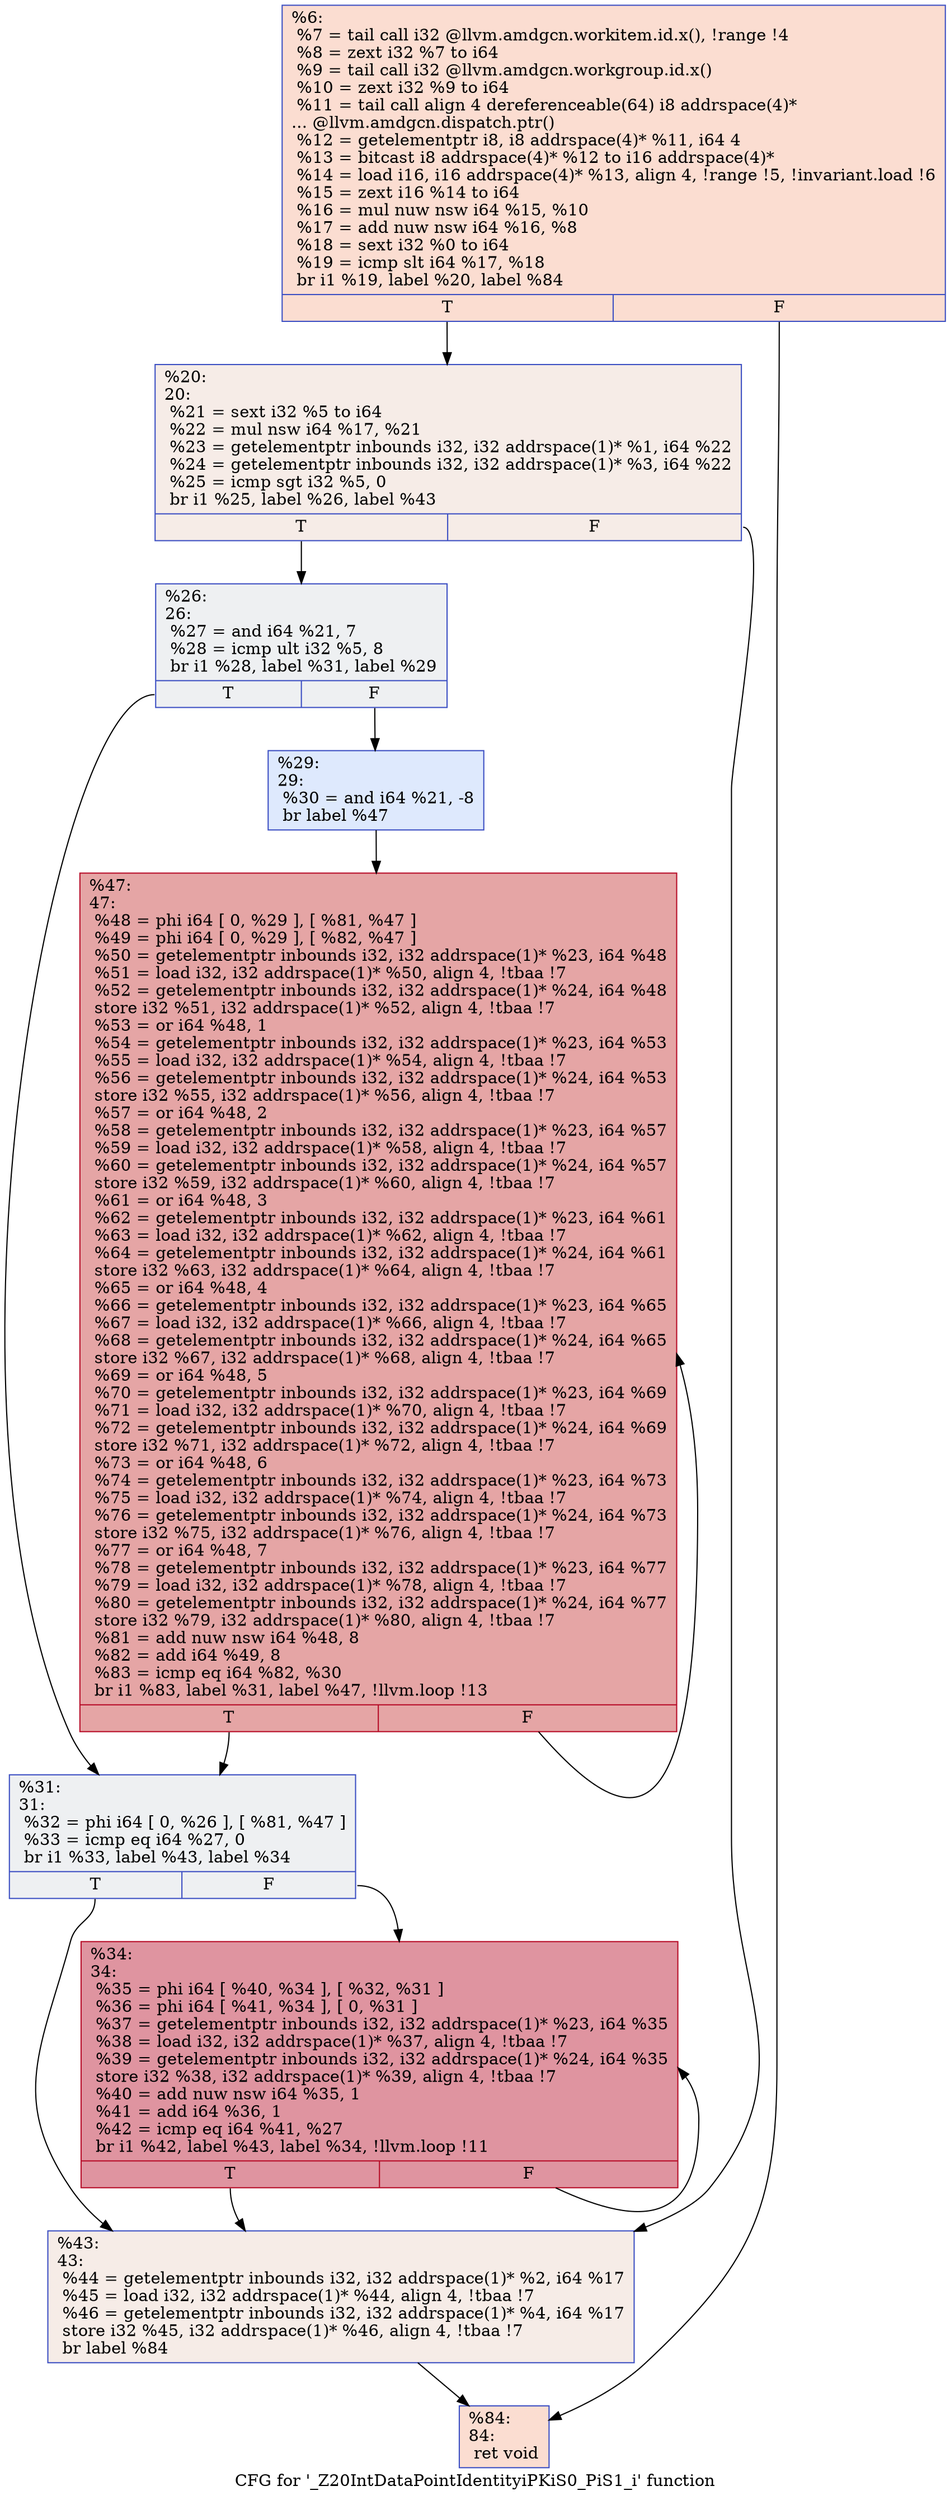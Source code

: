 digraph "CFG for '_Z20IntDataPointIdentityiPKiS0_PiS1_i' function" {
	label="CFG for '_Z20IntDataPointIdentityiPKiS0_PiS1_i' function";

	Node0x52de030 [shape=record,color="#3d50c3ff", style=filled, fillcolor="#f7b39670",label="{%6:\l  %7 = tail call i32 @llvm.amdgcn.workitem.id.x(), !range !4\l  %8 = zext i32 %7 to i64\l  %9 = tail call i32 @llvm.amdgcn.workgroup.id.x()\l  %10 = zext i32 %9 to i64\l  %11 = tail call align 4 dereferenceable(64) i8 addrspace(4)*\l... @llvm.amdgcn.dispatch.ptr()\l  %12 = getelementptr i8, i8 addrspace(4)* %11, i64 4\l  %13 = bitcast i8 addrspace(4)* %12 to i16 addrspace(4)*\l  %14 = load i16, i16 addrspace(4)* %13, align 4, !range !5, !invariant.load !6\l  %15 = zext i16 %14 to i64\l  %16 = mul nuw nsw i64 %15, %10\l  %17 = add nuw nsw i64 %16, %8\l  %18 = sext i32 %0 to i64\l  %19 = icmp slt i64 %17, %18\l  br i1 %19, label %20, label %84\l|{<s0>T|<s1>F}}"];
	Node0x52de030:s0 -> Node0x52e00f0;
	Node0x52de030:s1 -> Node0x52e0180;
	Node0x52e00f0 [shape=record,color="#3d50c3ff", style=filled, fillcolor="#ead5c970",label="{%20:\l20:                                               \l  %21 = sext i32 %5 to i64\l  %22 = mul nsw i64 %17, %21\l  %23 = getelementptr inbounds i32, i32 addrspace(1)* %1, i64 %22\l  %24 = getelementptr inbounds i32, i32 addrspace(1)* %3, i64 %22\l  %25 = icmp sgt i32 %5, 0\l  br i1 %25, label %26, label %43\l|{<s0>T|<s1>F}}"];
	Node0x52e00f0:s0 -> Node0x52e0590;
	Node0x52e00f0:s1 -> Node0x52e05e0;
	Node0x52e0590 [shape=record,color="#3d50c3ff", style=filled, fillcolor="#d9dce170",label="{%26:\l26:                                               \l  %27 = and i64 %21, 7\l  %28 = icmp ult i32 %5, 8\l  br i1 %28, label %31, label %29\l|{<s0>T|<s1>F}}"];
	Node0x52e0590:s0 -> Node0x52e08a0;
	Node0x52e0590:s1 -> Node0x52e08f0;
	Node0x52e08f0 [shape=record,color="#3d50c3ff", style=filled, fillcolor="#b5cdfa70",label="{%29:\l29:                                               \l  %30 = and i64 %21, -8\l  br label %47\l}"];
	Node0x52e08f0 -> Node0x52e0af0;
	Node0x52e08a0 [shape=record,color="#3d50c3ff", style=filled, fillcolor="#d9dce170",label="{%31:\l31:                                               \l  %32 = phi i64 [ 0, %26 ], [ %81, %47 ]\l  %33 = icmp eq i64 %27, 0\l  br i1 %33, label %43, label %34\l|{<s0>T|<s1>F}}"];
	Node0x52e08a0:s0 -> Node0x52e05e0;
	Node0x52e08a0:s1 -> Node0x52dff70;
	Node0x52dff70 [shape=record,color="#b70d28ff", style=filled, fillcolor="#b70d2870",label="{%34:\l34:                                               \l  %35 = phi i64 [ %40, %34 ], [ %32, %31 ]\l  %36 = phi i64 [ %41, %34 ], [ 0, %31 ]\l  %37 = getelementptr inbounds i32, i32 addrspace(1)* %23, i64 %35\l  %38 = load i32, i32 addrspace(1)* %37, align 4, !tbaa !7\l  %39 = getelementptr inbounds i32, i32 addrspace(1)* %24, i64 %35\l  store i32 %38, i32 addrspace(1)* %39, align 4, !tbaa !7\l  %40 = add nuw nsw i64 %35, 1\l  %41 = add i64 %36, 1\l  %42 = icmp eq i64 %41, %27\l  br i1 %42, label %43, label %34, !llvm.loop !11\l|{<s0>T|<s1>F}}"];
	Node0x52dff70:s0 -> Node0x52e05e0;
	Node0x52dff70:s1 -> Node0x52dff70;
	Node0x52e05e0 [shape=record,color="#3d50c3ff", style=filled, fillcolor="#ead5c970",label="{%43:\l43:                                               \l  %44 = getelementptr inbounds i32, i32 addrspace(1)* %2, i64 %17\l  %45 = load i32, i32 addrspace(1)* %44, align 4, !tbaa !7\l  %46 = getelementptr inbounds i32, i32 addrspace(1)* %4, i64 %17\l  store i32 %45, i32 addrspace(1)* %46, align 4, !tbaa !7\l  br label %84\l}"];
	Node0x52e05e0 -> Node0x52e0180;
	Node0x52e0af0 [shape=record,color="#b70d28ff", style=filled, fillcolor="#c5333470",label="{%47:\l47:                                               \l  %48 = phi i64 [ 0, %29 ], [ %81, %47 ]\l  %49 = phi i64 [ 0, %29 ], [ %82, %47 ]\l  %50 = getelementptr inbounds i32, i32 addrspace(1)* %23, i64 %48\l  %51 = load i32, i32 addrspace(1)* %50, align 4, !tbaa !7\l  %52 = getelementptr inbounds i32, i32 addrspace(1)* %24, i64 %48\l  store i32 %51, i32 addrspace(1)* %52, align 4, !tbaa !7\l  %53 = or i64 %48, 1\l  %54 = getelementptr inbounds i32, i32 addrspace(1)* %23, i64 %53\l  %55 = load i32, i32 addrspace(1)* %54, align 4, !tbaa !7\l  %56 = getelementptr inbounds i32, i32 addrspace(1)* %24, i64 %53\l  store i32 %55, i32 addrspace(1)* %56, align 4, !tbaa !7\l  %57 = or i64 %48, 2\l  %58 = getelementptr inbounds i32, i32 addrspace(1)* %23, i64 %57\l  %59 = load i32, i32 addrspace(1)* %58, align 4, !tbaa !7\l  %60 = getelementptr inbounds i32, i32 addrspace(1)* %24, i64 %57\l  store i32 %59, i32 addrspace(1)* %60, align 4, !tbaa !7\l  %61 = or i64 %48, 3\l  %62 = getelementptr inbounds i32, i32 addrspace(1)* %23, i64 %61\l  %63 = load i32, i32 addrspace(1)* %62, align 4, !tbaa !7\l  %64 = getelementptr inbounds i32, i32 addrspace(1)* %24, i64 %61\l  store i32 %63, i32 addrspace(1)* %64, align 4, !tbaa !7\l  %65 = or i64 %48, 4\l  %66 = getelementptr inbounds i32, i32 addrspace(1)* %23, i64 %65\l  %67 = load i32, i32 addrspace(1)* %66, align 4, !tbaa !7\l  %68 = getelementptr inbounds i32, i32 addrspace(1)* %24, i64 %65\l  store i32 %67, i32 addrspace(1)* %68, align 4, !tbaa !7\l  %69 = or i64 %48, 5\l  %70 = getelementptr inbounds i32, i32 addrspace(1)* %23, i64 %69\l  %71 = load i32, i32 addrspace(1)* %70, align 4, !tbaa !7\l  %72 = getelementptr inbounds i32, i32 addrspace(1)* %24, i64 %69\l  store i32 %71, i32 addrspace(1)* %72, align 4, !tbaa !7\l  %73 = or i64 %48, 6\l  %74 = getelementptr inbounds i32, i32 addrspace(1)* %23, i64 %73\l  %75 = load i32, i32 addrspace(1)* %74, align 4, !tbaa !7\l  %76 = getelementptr inbounds i32, i32 addrspace(1)* %24, i64 %73\l  store i32 %75, i32 addrspace(1)* %76, align 4, !tbaa !7\l  %77 = or i64 %48, 7\l  %78 = getelementptr inbounds i32, i32 addrspace(1)* %23, i64 %77\l  %79 = load i32, i32 addrspace(1)* %78, align 4, !tbaa !7\l  %80 = getelementptr inbounds i32, i32 addrspace(1)* %24, i64 %77\l  store i32 %79, i32 addrspace(1)* %80, align 4, !tbaa !7\l  %81 = add nuw nsw i64 %48, 8\l  %82 = add i64 %49, 8\l  %83 = icmp eq i64 %82, %30\l  br i1 %83, label %31, label %47, !llvm.loop !13\l|{<s0>T|<s1>F}}"];
	Node0x52e0af0:s0 -> Node0x52e08a0;
	Node0x52e0af0:s1 -> Node0x52e0af0;
	Node0x52e0180 [shape=record,color="#3d50c3ff", style=filled, fillcolor="#f7b39670",label="{%84:\l84:                                               \l  ret void\l}"];
}
